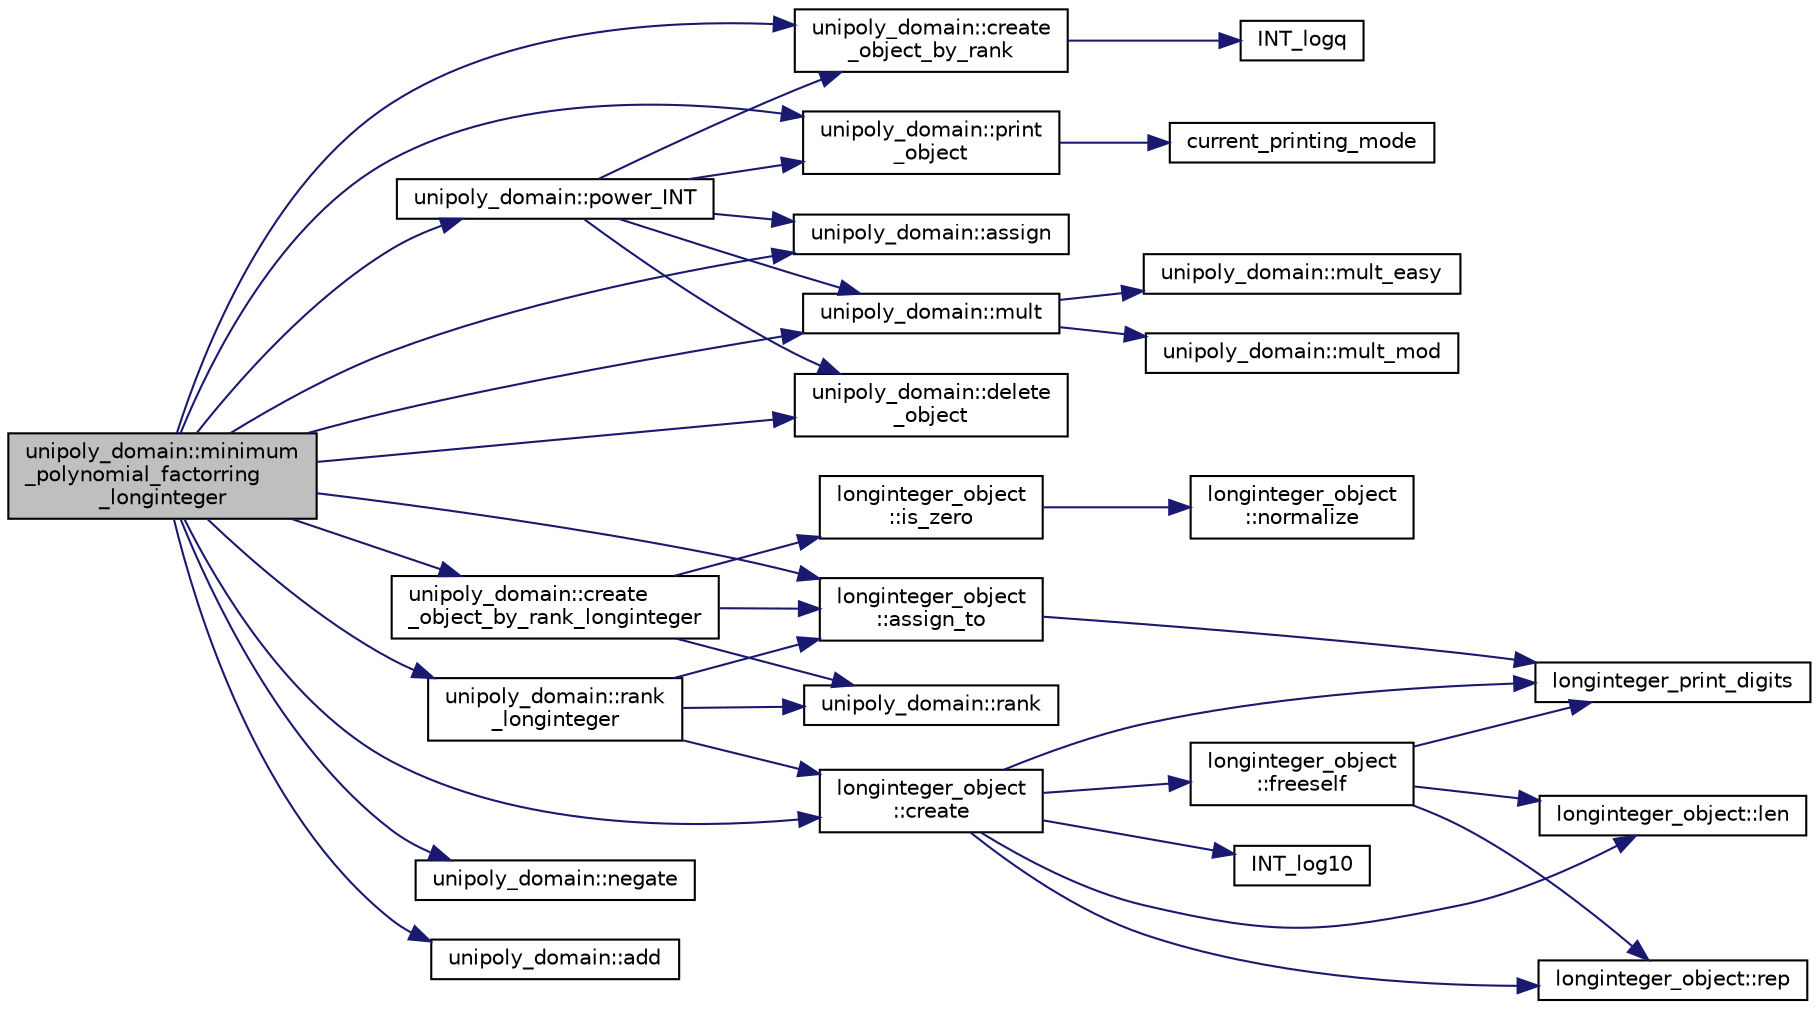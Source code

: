 digraph "unipoly_domain::minimum_polynomial_factorring_longinteger"
{
  edge [fontname="Helvetica",fontsize="10",labelfontname="Helvetica",labelfontsize="10"];
  node [fontname="Helvetica",fontsize="10",shape=record];
  rankdir="LR";
  Node434 [label="unipoly_domain::minimum\l_polynomial_factorring\l_longinteger",height=0.2,width=0.4,color="black", fillcolor="grey75", style="filled", fontcolor="black"];
  Node434 -> Node435 [color="midnightblue",fontsize="10",style="solid",fontname="Helvetica"];
  Node435 [label="unipoly_domain::create\l_object_by_rank",height=0.2,width=0.4,color="black", fillcolor="white", style="filled",URL="$da/d3c/classunipoly__domain.html#a3311706a93102009d6d22c69f2f3902f"];
  Node435 -> Node436 [color="midnightblue",fontsize="10",style="solid",fontname="Helvetica"];
  Node436 [label="INT_logq",height=0.2,width=0.4,color="black", fillcolor="white", style="filled",URL="$de/dc5/algebra__and__number__theory_8h.html#ad66b504457b1765dd3de6caa4953c204"];
  Node434 -> Node437 [color="midnightblue",fontsize="10",style="solid",fontname="Helvetica"];
  Node437 [label="unipoly_domain::create\l_object_by_rank_longinteger",height=0.2,width=0.4,color="black", fillcolor="white", style="filled",URL="$da/d3c/classunipoly__domain.html#ae0253c2cb878d008f01b59ec4a61a1a7"];
  Node437 -> Node438 [color="midnightblue",fontsize="10",style="solid",fontname="Helvetica"];
  Node438 [label="unipoly_domain::rank",height=0.2,width=0.4,color="black", fillcolor="white", style="filled",URL="$da/d3c/classunipoly__domain.html#abbb4c71146629a9f1c08f764522f54ca"];
  Node437 -> Node439 [color="midnightblue",fontsize="10",style="solid",fontname="Helvetica"];
  Node439 [label="longinteger_object\l::assign_to",height=0.2,width=0.4,color="black", fillcolor="white", style="filled",URL="$dd/d7e/classlonginteger__object.html#a891b9d0947bfce181245ab5cffe9482a"];
  Node439 -> Node440 [color="midnightblue",fontsize="10",style="solid",fontname="Helvetica"];
  Node440 [label="longinteger_print_digits",height=0.2,width=0.4,color="black", fillcolor="white", style="filled",URL="$de/dc5/algebra__and__number__theory_8h.html#ac2bac7b12f5b6440b8dad275cd7a157d"];
  Node437 -> Node441 [color="midnightblue",fontsize="10",style="solid",fontname="Helvetica"];
  Node441 [label="longinteger_object\l::is_zero",height=0.2,width=0.4,color="black", fillcolor="white", style="filled",URL="$dd/d7e/classlonginteger__object.html#a0946732d08e5180a00480f4c40667101"];
  Node441 -> Node442 [color="midnightblue",fontsize="10",style="solid",fontname="Helvetica"];
  Node442 [label="longinteger_object\l::normalize",height=0.2,width=0.4,color="black", fillcolor="white", style="filled",URL="$dd/d7e/classlonginteger__object.html#ae27040d862a5624e98fc9582daa889ee"];
  Node434 -> Node443 [color="midnightblue",fontsize="10",style="solid",fontname="Helvetica"];
  Node443 [label="unipoly_domain::print\l_object",height=0.2,width=0.4,color="black", fillcolor="white", style="filled",URL="$da/d3c/classunipoly__domain.html#ad73fd87ed54b67e1091ece74f80ff6d7"];
  Node443 -> Node444 [color="midnightblue",fontsize="10",style="solid",fontname="Helvetica"];
  Node444 [label="current_printing_mode",height=0.2,width=0.4,color="black", fillcolor="white", style="filled",URL="$d9/d60/discreta_8h.html#afcd81bfedce13a2f5f14361608e763f2"];
  Node434 -> Node445 [color="midnightblue",fontsize="10",style="solid",fontname="Helvetica"];
  Node445 [label="unipoly_domain::negate",height=0.2,width=0.4,color="black", fillcolor="white", style="filled",URL="$da/d3c/classunipoly__domain.html#aee813393f1a46078f9de351a8c401866"];
  Node434 -> Node446 [color="midnightblue",fontsize="10",style="solid",fontname="Helvetica"];
  Node446 [label="unipoly_domain::rank\l_longinteger",height=0.2,width=0.4,color="black", fillcolor="white", style="filled",URL="$da/d3c/classunipoly__domain.html#a555bcddca6df95430fa098a5cc9fcd19"];
  Node446 -> Node447 [color="midnightblue",fontsize="10",style="solid",fontname="Helvetica"];
  Node447 [label="longinteger_object\l::create",height=0.2,width=0.4,color="black", fillcolor="white", style="filled",URL="$dd/d7e/classlonginteger__object.html#a95d2eebc60849c3963a49298b1f498c2"];
  Node447 -> Node448 [color="midnightblue",fontsize="10",style="solid",fontname="Helvetica"];
  Node448 [label="longinteger_object\l::freeself",height=0.2,width=0.4,color="black", fillcolor="white", style="filled",URL="$dd/d7e/classlonginteger__object.html#a06450f8c4795d81da6d680830ef958a1"];
  Node448 -> Node440 [color="midnightblue",fontsize="10",style="solid",fontname="Helvetica"];
  Node448 -> Node449 [color="midnightblue",fontsize="10",style="solid",fontname="Helvetica"];
  Node449 [label="longinteger_object::rep",height=0.2,width=0.4,color="black", fillcolor="white", style="filled",URL="$dd/d7e/classlonginteger__object.html#a3ecaf12738cc721d281c416503f241e2"];
  Node448 -> Node450 [color="midnightblue",fontsize="10",style="solid",fontname="Helvetica"];
  Node450 [label="longinteger_object::len",height=0.2,width=0.4,color="black", fillcolor="white", style="filled",URL="$dd/d7e/classlonginteger__object.html#a0bfeae35be8a6fd44ed7f76413596ab1"];
  Node447 -> Node451 [color="midnightblue",fontsize="10",style="solid",fontname="Helvetica"];
  Node451 [label="INT_log10",height=0.2,width=0.4,color="black", fillcolor="white", style="filled",URL="$de/dc5/algebra__and__number__theory_8h.html#a98bc0a6c562370a355165d2538dac250"];
  Node447 -> Node440 [color="midnightblue",fontsize="10",style="solid",fontname="Helvetica"];
  Node447 -> Node449 [color="midnightblue",fontsize="10",style="solid",fontname="Helvetica"];
  Node447 -> Node450 [color="midnightblue",fontsize="10",style="solid",fontname="Helvetica"];
  Node446 -> Node439 [color="midnightblue",fontsize="10",style="solid",fontname="Helvetica"];
  Node446 -> Node438 [color="midnightblue",fontsize="10",style="solid",fontname="Helvetica"];
  Node434 -> Node452 [color="midnightblue",fontsize="10",style="solid",fontname="Helvetica"];
  Node452 [label="unipoly_domain::assign",height=0.2,width=0.4,color="black", fillcolor="white", style="filled",URL="$da/d3c/classunipoly__domain.html#a4742bf0f85fee30ab35fbc1188c39c1d"];
  Node434 -> Node453 [color="midnightblue",fontsize="10",style="solid",fontname="Helvetica"];
  Node453 [label="unipoly_domain::power_INT",height=0.2,width=0.4,color="black", fillcolor="white", style="filled",URL="$da/d3c/classunipoly__domain.html#afb7679c16c8e33167df2b95e6d191f79"];
  Node453 -> Node443 [color="midnightblue",fontsize="10",style="solid",fontname="Helvetica"];
  Node453 -> Node435 [color="midnightblue",fontsize="10",style="solid",fontname="Helvetica"];
  Node453 -> Node452 [color="midnightblue",fontsize="10",style="solid",fontname="Helvetica"];
  Node453 -> Node454 [color="midnightblue",fontsize="10",style="solid",fontname="Helvetica"];
  Node454 [label="unipoly_domain::mult",height=0.2,width=0.4,color="black", fillcolor="white", style="filled",URL="$da/d3c/classunipoly__domain.html#a0071f939bb75d6ee6a09c4029d3d34c1"];
  Node454 -> Node455 [color="midnightblue",fontsize="10",style="solid",fontname="Helvetica"];
  Node455 [label="unipoly_domain::mult_mod",height=0.2,width=0.4,color="black", fillcolor="white", style="filled",URL="$da/d3c/classunipoly__domain.html#a628113bead6a494ce25e7bac8d989c75"];
  Node454 -> Node456 [color="midnightblue",fontsize="10",style="solid",fontname="Helvetica"];
  Node456 [label="unipoly_domain::mult_easy",height=0.2,width=0.4,color="black", fillcolor="white", style="filled",URL="$da/d3c/classunipoly__domain.html#a99f9557c655bdee8976512e0444b502a"];
  Node453 -> Node457 [color="midnightblue",fontsize="10",style="solid",fontname="Helvetica"];
  Node457 [label="unipoly_domain::delete\l_object",height=0.2,width=0.4,color="black", fillcolor="white", style="filled",URL="$da/d3c/classunipoly__domain.html#ad46bf5ef8df170a76df6623be4260301"];
  Node434 -> Node454 [color="midnightblue",fontsize="10",style="solid",fontname="Helvetica"];
  Node434 -> Node458 [color="midnightblue",fontsize="10",style="solid",fontname="Helvetica"];
  Node458 [label="unipoly_domain::add",height=0.2,width=0.4,color="black", fillcolor="white", style="filled",URL="$da/d3c/classunipoly__domain.html#a1a4ab101236d04a54cb0f83a34658976"];
  Node434 -> Node447 [color="midnightblue",fontsize="10",style="solid",fontname="Helvetica"];
  Node434 -> Node457 [color="midnightblue",fontsize="10",style="solid",fontname="Helvetica"];
  Node434 -> Node439 [color="midnightblue",fontsize="10",style="solid",fontname="Helvetica"];
}
